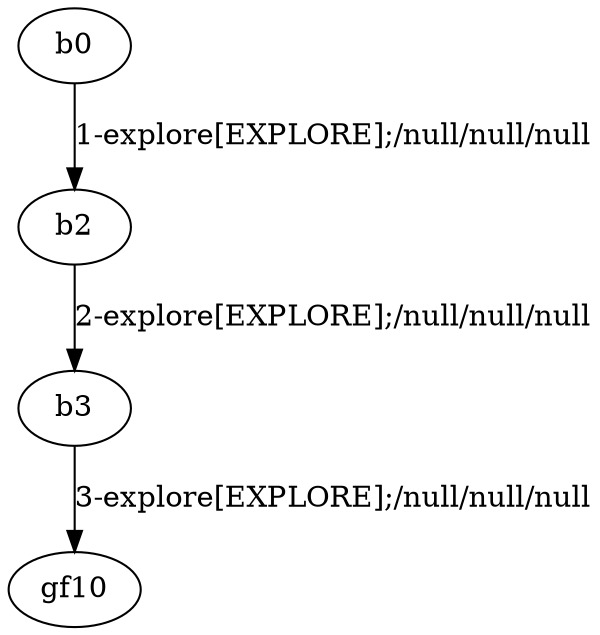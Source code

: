 # Total number of goals covered by this test: 1
# b3 --> gf10

digraph g {
"b0" -> "b2" [label = "1-explore[EXPLORE];/null/null/null"];
"b2" -> "b3" [label = "2-explore[EXPLORE];/null/null/null"];
"b3" -> "gf10" [label = "3-explore[EXPLORE];/null/null/null"];
}